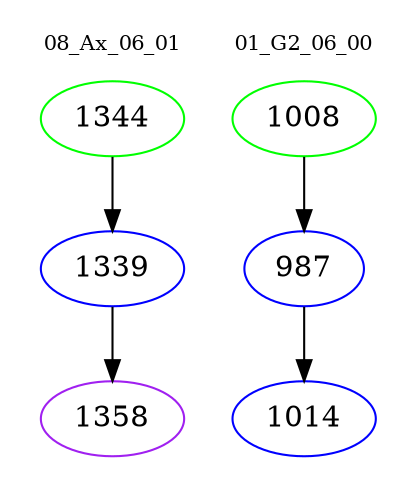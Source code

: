 digraph{
subgraph cluster_0 {
color = white
label = "08_Ax_06_01";
fontsize=10;
T0_1344 [label="1344", color="green"]
T0_1344 -> T0_1339 [color="black"]
T0_1339 [label="1339", color="blue"]
T0_1339 -> T0_1358 [color="black"]
T0_1358 [label="1358", color="purple"]
}
subgraph cluster_1 {
color = white
label = "01_G2_06_00";
fontsize=10;
T1_1008 [label="1008", color="green"]
T1_1008 -> T1_987 [color="black"]
T1_987 [label="987", color="blue"]
T1_987 -> T1_1014 [color="black"]
T1_1014 [label="1014", color="blue"]
}
}
